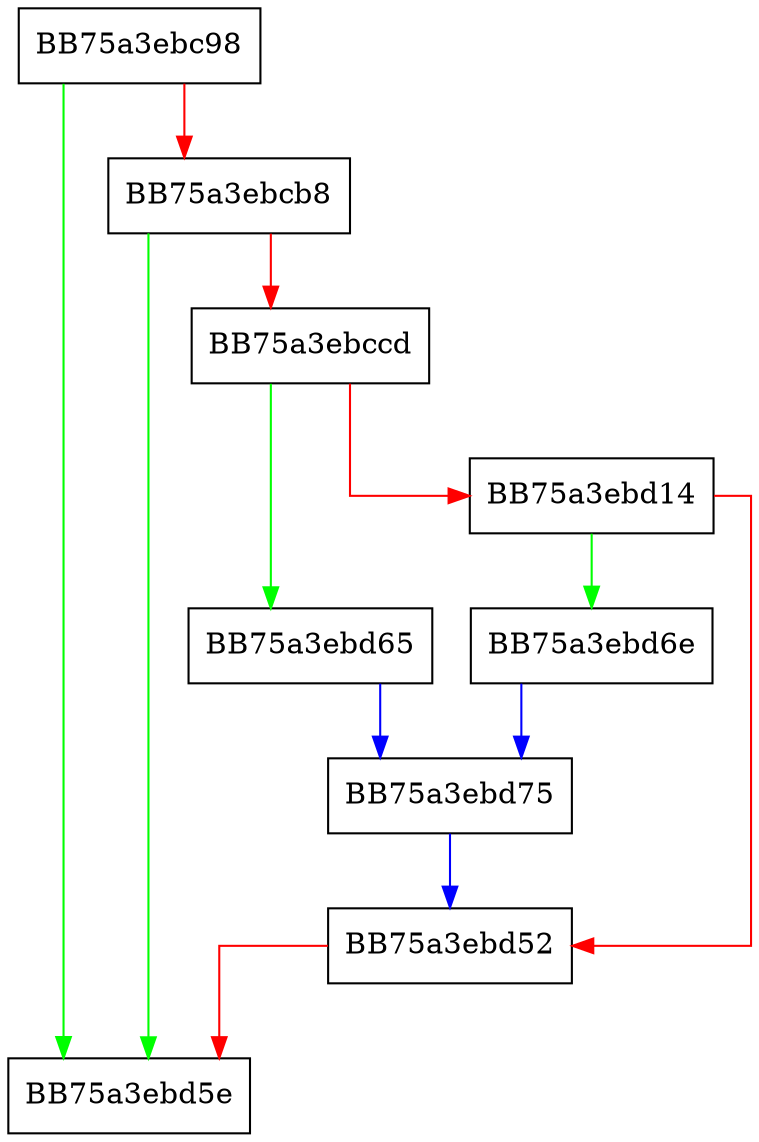 digraph Dispatch {
  node [shape="box"];
  graph [splines=ortho];
  BB75a3ebc98 -> BB75a3ebd5e [color="green"];
  BB75a3ebc98 -> BB75a3ebcb8 [color="red"];
  BB75a3ebcb8 -> BB75a3ebd5e [color="green"];
  BB75a3ebcb8 -> BB75a3ebccd [color="red"];
  BB75a3ebccd -> BB75a3ebd65 [color="green"];
  BB75a3ebccd -> BB75a3ebd14 [color="red"];
  BB75a3ebd14 -> BB75a3ebd6e [color="green"];
  BB75a3ebd14 -> BB75a3ebd52 [color="red"];
  BB75a3ebd52 -> BB75a3ebd5e [color="red"];
  BB75a3ebd65 -> BB75a3ebd75 [color="blue"];
  BB75a3ebd6e -> BB75a3ebd75 [color="blue"];
  BB75a3ebd75 -> BB75a3ebd52 [color="blue"];
}